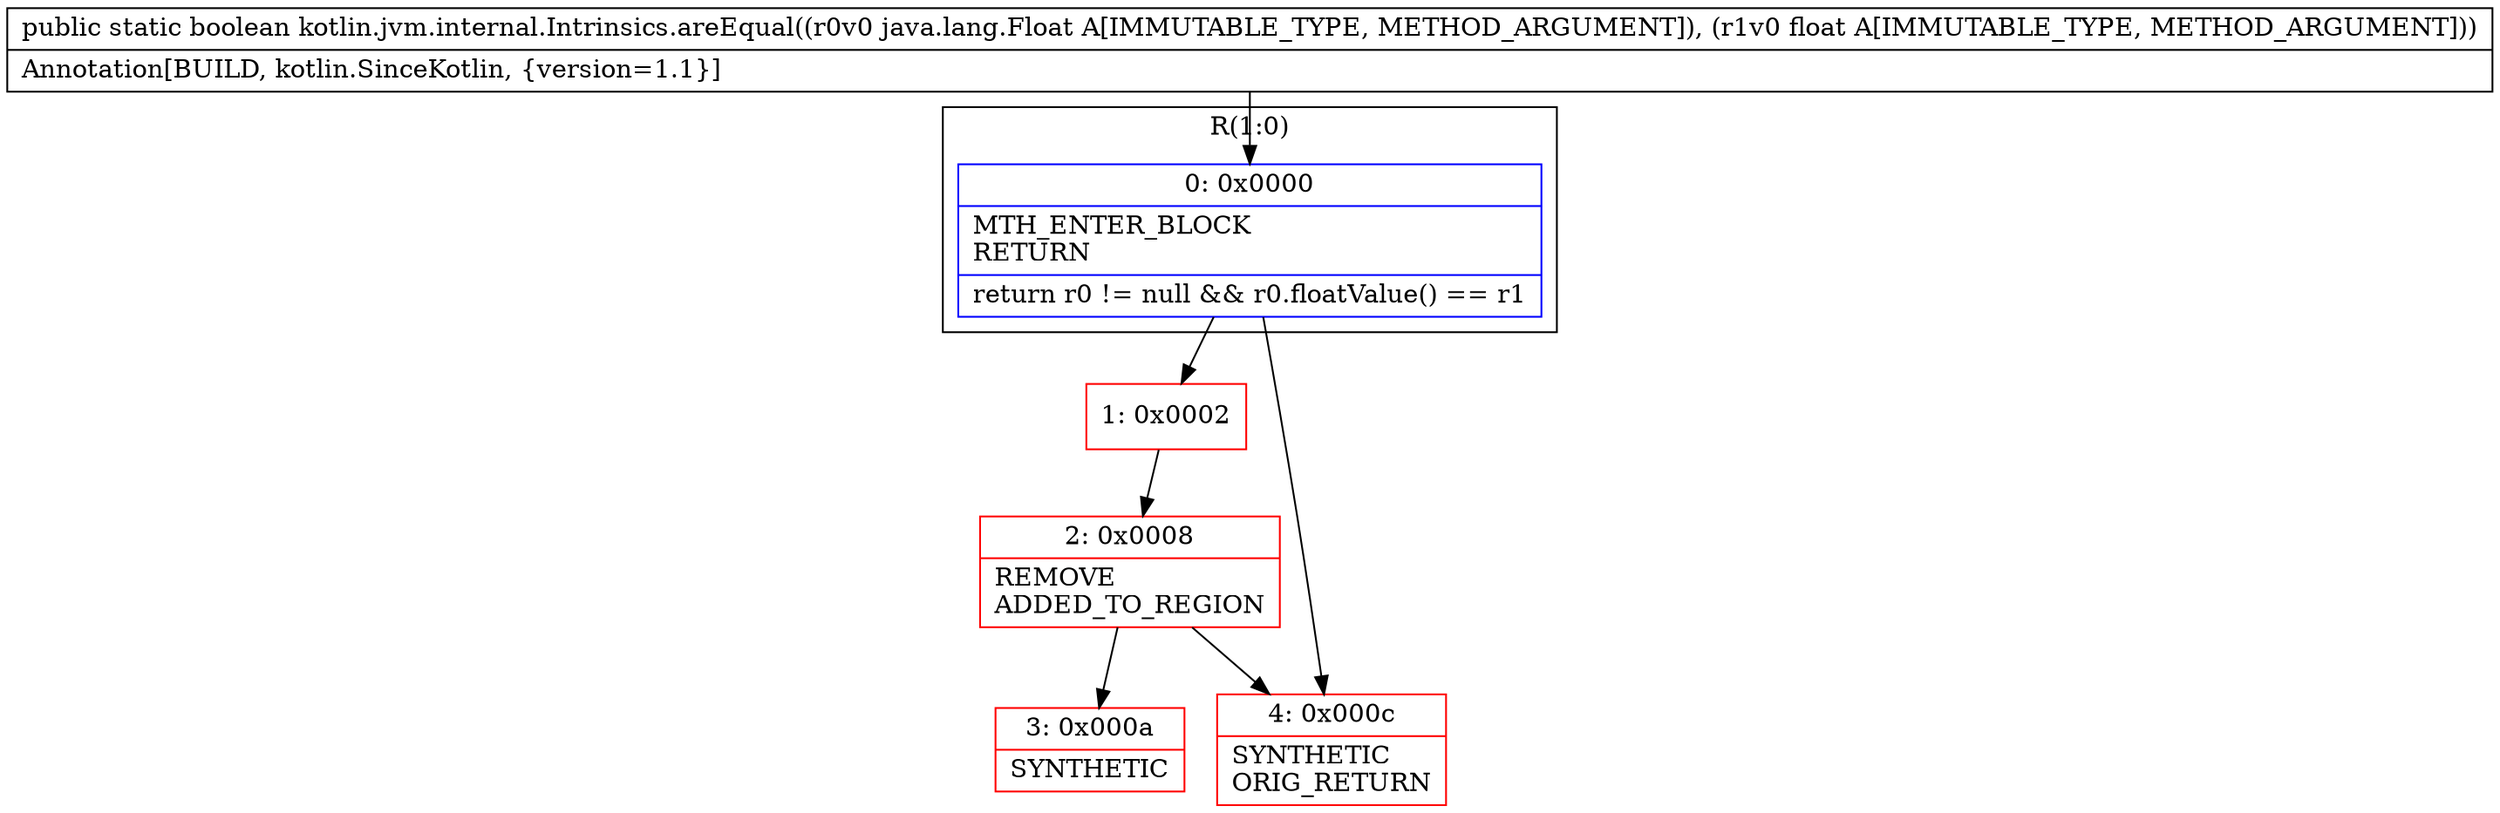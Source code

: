 digraph "CFG forkotlin.jvm.internal.Intrinsics.areEqual(Ljava\/lang\/Float;F)Z" {
subgraph cluster_Region_921831311 {
label = "R(1:0)";
node [shape=record,color=blue];
Node_0 [shape=record,label="{0\:\ 0x0000|MTH_ENTER_BLOCK\lRETURN\l|return r0 != null && r0.floatValue() == r1\l}"];
}
Node_1 [shape=record,color=red,label="{1\:\ 0x0002}"];
Node_2 [shape=record,color=red,label="{2\:\ 0x0008|REMOVE\lADDED_TO_REGION\l}"];
Node_3 [shape=record,color=red,label="{3\:\ 0x000a|SYNTHETIC\l}"];
Node_4 [shape=record,color=red,label="{4\:\ 0x000c|SYNTHETIC\lORIG_RETURN\l}"];
MethodNode[shape=record,label="{public static boolean kotlin.jvm.internal.Intrinsics.areEqual((r0v0 java.lang.Float A[IMMUTABLE_TYPE, METHOD_ARGUMENT]), (r1v0 float A[IMMUTABLE_TYPE, METHOD_ARGUMENT]))  | Annotation[BUILD, kotlin.SinceKotlin, \{version=1.1\}]\l}"];
MethodNode -> Node_0;
Node_0 -> Node_1;
Node_0 -> Node_4;
Node_1 -> Node_2;
Node_2 -> Node_3;
Node_2 -> Node_4;
}

